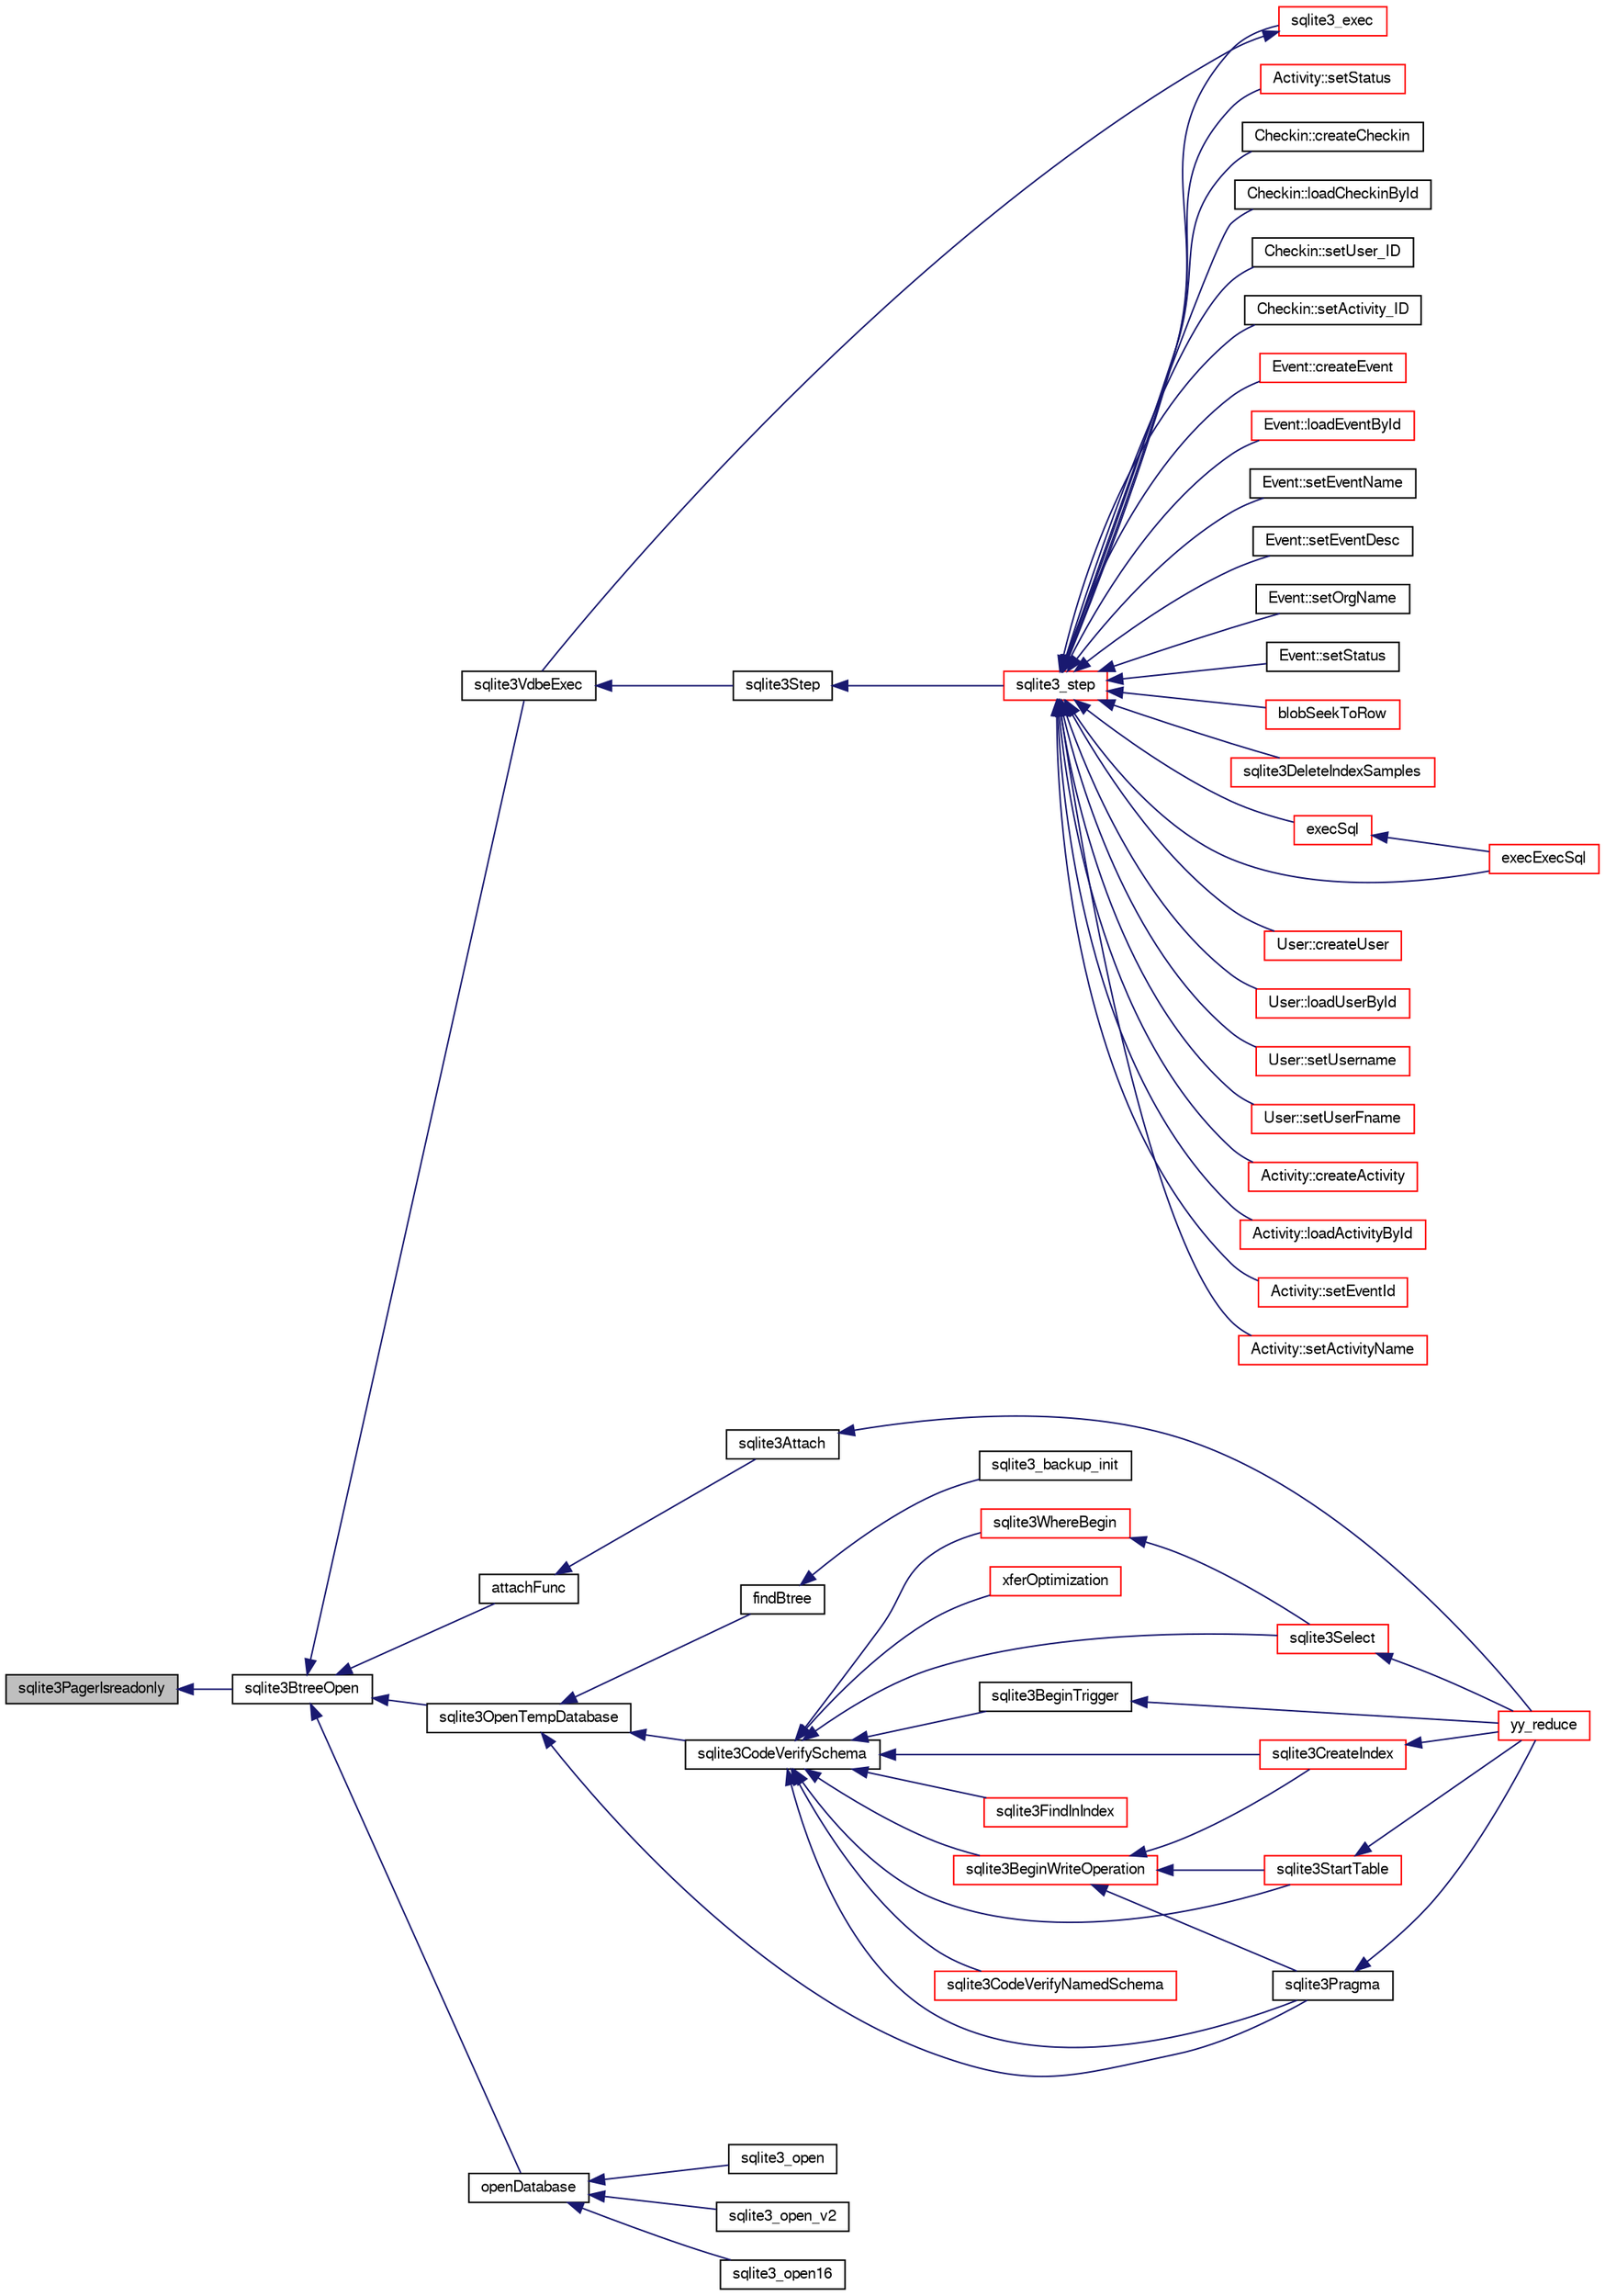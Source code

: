digraph "sqlite3PagerIsreadonly"
{
  edge [fontname="FreeSans",fontsize="10",labelfontname="FreeSans",labelfontsize="10"];
  node [fontname="FreeSans",fontsize="10",shape=record];
  rankdir="LR";
  Node630142 [label="sqlite3PagerIsreadonly",height=0.2,width=0.4,color="black", fillcolor="grey75", style="filled", fontcolor="black"];
  Node630142 -> Node630143 [dir="back",color="midnightblue",fontsize="10",style="solid",fontname="FreeSans"];
  Node630143 [label="sqlite3BtreeOpen",height=0.2,width=0.4,color="black", fillcolor="white", style="filled",URL="$sqlite3_8c.html#a13dcb44dc34af6ce9d38de9c5aa975f9"];
  Node630143 -> Node630144 [dir="back",color="midnightblue",fontsize="10",style="solid",fontname="FreeSans"];
  Node630144 [label="sqlite3VdbeExec",height=0.2,width=0.4,color="black", fillcolor="white", style="filled",URL="$sqlite3_8c.html#a8ce40a614bdc56719c4d642b1e4dfb21"];
  Node630144 -> Node630145 [dir="back",color="midnightblue",fontsize="10",style="solid",fontname="FreeSans"];
  Node630145 [label="sqlite3Step",height=0.2,width=0.4,color="black", fillcolor="white", style="filled",URL="$sqlite3_8c.html#a3f2872e873e2758a4beedad1d5113554"];
  Node630145 -> Node630146 [dir="back",color="midnightblue",fontsize="10",style="solid",fontname="FreeSans"];
  Node630146 [label="sqlite3_step",height=0.2,width=0.4,color="red", fillcolor="white", style="filled",URL="$sqlite3_8h.html#ac1e491ce36b7471eb28387f7d3c74334"];
  Node630146 -> Node630147 [dir="back",color="midnightblue",fontsize="10",style="solid",fontname="FreeSans"];
  Node630147 [label="Activity::createActivity",height=0.2,width=0.4,color="red", fillcolor="white", style="filled",URL="$classActivity.html#a813cc5e52c14ab49b39014c134e3425b"];
  Node630146 -> Node630150 [dir="back",color="midnightblue",fontsize="10",style="solid",fontname="FreeSans"];
  Node630150 [label="Activity::loadActivityById",height=0.2,width=0.4,color="red", fillcolor="white", style="filled",URL="$classActivity.html#abe4ffb4f08a47212ebf9013259d9e7fd"];
  Node630146 -> Node630152 [dir="back",color="midnightblue",fontsize="10",style="solid",fontname="FreeSans"];
  Node630152 [label="Activity::setEventId",height=0.2,width=0.4,color="red", fillcolor="white", style="filled",URL="$classActivity.html#adb1d0fd0d08f473e068f0a4086bfa9ca"];
  Node630146 -> Node630153 [dir="back",color="midnightblue",fontsize="10",style="solid",fontname="FreeSans"];
  Node630153 [label="Activity::setActivityName",height=0.2,width=0.4,color="red", fillcolor="white", style="filled",URL="$classActivity.html#a62dc3737b33915a36086f9dd26d16a81"];
  Node630146 -> Node630154 [dir="back",color="midnightblue",fontsize="10",style="solid",fontname="FreeSans"];
  Node630154 [label="Activity::setStatus",height=0.2,width=0.4,color="red", fillcolor="white", style="filled",URL="$classActivity.html#af618135a7738f4d2a7ee147a8ef912ea"];
  Node630146 -> Node630155 [dir="back",color="midnightblue",fontsize="10",style="solid",fontname="FreeSans"];
  Node630155 [label="Checkin::createCheckin",height=0.2,width=0.4,color="black", fillcolor="white", style="filled",URL="$classCheckin.html#a4e40acdf7fff0e607f6de4f24f3a163c"];
  Node630146 -> Node630156 [dir="back",color="midnightblue",fontsize="10",style="solid",fontname="FreeSans"];
  Node630156 [label="Checkin::loadCheckinById",height=0.2,width=0.4,color="black", fillcolor="white", style="filled",URL="$classCheckin.html#a3461f70ea6c68475225f2a07f78a21e0"];
  Node630146 -> Node630157 [dir="back",color="midnightblue",fontsize="10",style="solid",fontname="FreeSans"];
  Node630157 [label="Checkin::setUser_ID",height=0.2,width=0.4,color="black", fillcolor="white", style="filled",URL="$classCheckin.html#a76ab640f4f912876dbebf183db5359c6"];
  Node630146 -> Node630158 [dir="back",color="midnightblue",fontsize="10",style="solid",fontname="FreeSans"];
  Node630158 [label="Checkin::setActivity_ID",height=0.2,width=0.4,color="black", fillcolor="white", style="filled",URL="$classCheckin.html#ab2ff3ec2604ec73a42af25874a00b232"];
  Node630146 -> Node630159 [dir="back",color="midnightblue",fontsize="10",style="solid",fontname="FreeSans"];
  Node630159 [label="Event::createEvent",height=0.2,width=0.4,color="red", fillcolor="white", style="filled",URL="$classEvent.html#a77adb9f4a46ffb32c2d931f0691f5903"];
  Node630146 -> Node630160 [dir="back",color="midnightblue",fontsize="10",style="solid",fontname="FreeSans"];
  Node630160 [label="Event::loadEventById",height=0.2,width=0.4,color="red", fillcolor="white", style="filled",URL="$classEvent.html#afa66cea33f722dbeecb69cc98fdea055"];
  Node630146 -> Node630161 [dir="back",color="midnightblue",fontsize="10",style="solid",fontname="FreeSans"];
  Node630161 [label="Event::setEventName",height=0.2,width=0.4,color="black", fillcolor="white", style="filled",URL="$classEvent.html#a10596b6ca077df05184e30d62b08729d"];
  Node630146 -> Node630162 [dir="back",color="midnightblue",fontsize="10",style="solid",fontname="FreeSans"];
  Node630162 [label="Event::setEventDesc",height=0.2,width=0.4,color="black", fillcolor="white", style="filled",URL="$classEvent.html#ae36b8377dcae792f1c5c4726024c981b"];
  Node630146 -> Node630163 [dir="back",color="midnightblue",fontsize="10",style="solid",fontname="FreeSans"];
  Node630163 [label="Event::setOrgName",height=0.2,width=0.4,color="black", fillcolor="white", style="filled",URL="$classEvent.html#a19aac0f776bd764563a54977656cf680"];
  Node630146 -> Node630164 [dir="back",color="midnightblue",fontsize="10",style="solid",fontname="FreeSans"];
  Node630164 [label="Event::setStatus",height=0.2,width=0.4,color="black", fillcolor="white", style="filled",URL="$classEvent.html#ab0a6b9285af0f4172eb841e2b80f8972"];
  Node630146 -> Node630165 [dir="back",color="midnightblue",fontsize="10",style="solid",fontname="FreeSans"];
  Node630165 [label="blobSeekToRow",height=0.2,width=0.4,color="red", fillcolor="white", style="filled",URL="$sqlite3_8c.html#afff57e13332b98c8a44a7cebe38962ab"];
  Node630146 -> Node630168 [dir="back",color="midnightblue",fontsize="10",style="solid",fontname="FreeSans"];
  Node630168 [label="sqlite3DeleteIndexSamples",height=0.2,width=0.4,color="red", fillcolor="white", style="filled",URL="$sqlite3_8c.html#aaeda0302fbf61397ec009f65bed047ef"];
  Node630146 -> Node630337 [dir="back",color="midnightblue",fontsize="10",style="solid",fontname="FreeSans"];
  Node630337 [label="sqlite3_exec",height=0.2,width=0.4,color="red", fillcolor="white", style="filled",URL="$sqlite3_8h.html#a97487ec8150e0bcc8fa392ab8f0e24db"];
  Node630337 -> Node630144 [dir="back",color="midnightblue",fontsize="10",style="solid",fontname="FreeSans"];
  Node630146 -> Node630328 [dir="back",color="midnightblue",fontsize="10",style="solid",fontname="FreeSans"];
  Node630328 [label="execSql",height=0.2,width=0.4,color="red", fillcolor="white", style="filled",URL="$sqlite3_8c.html#a7d16651b98a110662f4c265eff0246cb"];
  Node630328 -> Node630329 [dir="back",color="midnightblue",fontsize="10",style="solid",fontname="FreeSans"];
  Node630329 [label="execExecSql",height=0.2,width=0.4,color="red", fillcolor="white", style="filled",URL="$sqlite3_8c.html#ac1be09a6c047f21133d16378d301e0d4"];
  Node630146 -> Node630329 [dir="back",color="midnightblue",fontsize="10",style="solid",fontname="FreeSans"];
  Node630146 -> Node630331 [dir="back",color="midnightblue",fontsize="10",style="solid",fontname="FreeSans"];
  Node630331 [label="User::createUser",height=0.2,width=0.4,color="red", fillcolor="white", style="filled",URL="$classUser.html#a22ed673939e8cc0a136130b809bba513"];
  Node630146 -> Node630332 [dir="back",color="midnightblue",fontsize="10",style="solid",fontname="FreeSans"];
  Node630332 [label="User::loadUserById",height=0.2,width=0.4,color="red", fillcolor="white", style="filled",URL="$classUser.html#a863377665b7fb83c5547dcf9727f5092"];
  Node630146 -> Node630333 [dir="back",color="midnightblue",fontsize="10",style="solid",fontname="FreeSans"];
  Node630333 [label="User::setUsername",height=0.2,width=0.4,color="red", fillcolor="white", style="filled",URL="$classUser.html#aa0497022a136cb78de785b0a39ae60b1"];
  Node630146 -> Node630334 [dir="back",color="midnightblue",fontsize="10",style="solid",fontname="FreeSans"];
  Node630334 [label="User::setUserFname",height=0.2,width=0.4,color="red", fillcolor="white", style="filled",URL="$classUser.html#a72657eb55cd0ca437b4841a43f19912f"];
  Node630143 -> Node630172 [dir="back",color="midnightblue",fontsize="10",style="solid",fontname="FreeSans"];
  Node630172 [label="attachFunc",height=0.2,width=0.4,color="black", fillcolor="white", style="filled",URL="$sqlite3_8c.html#a69cb751a7da501b9a0aa37e0d7c3eaf7"];
  Node630172 -> Node630173 [dir="back",color="midnightblue",fontsize="10",style="solid",fontname="FreeSans"];
  Node630173 [label="sqlite3Attach",height=0.2,width=0.4,color="black", fillcolor="white", style="filled",URL="$sqlite3_8c.html#ae0907fe0b43cc1b4c7e6a16213e8546f"];
  Node630173 -> Node630174 [dir="back",color="midnightblue",fontsize="10",style="solid",fontname="FreeSans"];
  Node630174 [label="yy_reduce",height=0.2,width=0.4,color="red", fillcolor="white", style="filled",URL="$sqlite3_8c.html#a7c419a9b25711c666a9a2449ef377f14"];
  Node630143 -> Node630405 [dir="back",color="midnightblue",fontsize="10",style="solid",fontname="FreeSans"];
  Node630405 [label="sqlite3OpenTempDatabase",height=0.2,width=0.4,color="black", fillcolor="white", style="filled",URL="$sqlite3_8c.html#aaf3088380b731428b72d3b5777f93755"];
  Node630405 -> Node630349 [dir="back",color="midnightblue",fontsize="10",style="solid",fontname="FreeSans"];
  Node630349 [label="findBtree",height=0.2,width=0.4,color="black", fillcolor="white", style="filled",URL="$sqlite3_8c.html#ab4ee5743b77efd7f8832bf0b9315f973"];
  Node630349 -> Node630350 [dir="back",color="midnightblue",fontsize="10",style="solid",fontname="FreeSans"];
  Node630350 [label="sqlite3_backup_init",height=0.2,width=0.4,color="black", fillcolor="white", style="filled",URL="$sqlite3_8h.html#a9c9aa9e8edeb9910d93148a6621c1097"];
  Node630405 -> Node630406 [dir="back",color="midnightblue",fontsize="10",style="solid",fontname="FreeSans"];
  Node630406 [label="sqlite3CodeVerifySchema",height=0.2,width=0.4,color="black", fillcolor="white", style="filled",URL="$sqlite3_8c.html#ad9d8708d96f8416ec59ebf41c57000f9"];
  Node630406 -> Node630225 [dir="back",color="midnightblue",fontsize="10",style="solid",fontname="FreeSans"];
  Node630225 [label="sqlite3FindInIndex",height=0.2,width=0.4,color="red", fillcolor="white", style="filled",URL="$sqlite3_8c.html#af7d8c56ab0231f44bb5f87b3fafeffb2"];
  Node630406 -> Node630266 [dir="back",color="midnightblue",fontsize="10",style="solid",fontname="FreeSans"];
  Node630266 [label="sqlite3StartTable",height=0.2,width=0.4,color="red", fillcolor="white", style="filled",URL="$sqlite3_8c.html#af49b4395f39d9078a0dda2484c183012"];
  Node630266 -> Node630174 [dir="back",color="midnightblue",fontsize="10",style="solid",fontname="FreeSans"];
  Node630406 -> Node630183 [dir="back",color="midnightblue",fontsize="10",style="solid",fontname="FreeSans"];
  Node630183 [label="sqlite3CreateIndex",height=0.2,width=0.4,color="red", fillcolor="white", style="filled",URL="$sqlite3_8c.html#a8dbe5e590ab6c58a8c45f34f7c81e825"];
  Node630183 -> Node630174 [dir="back",color="midnightblue",fontsize="10",style="solid",fontname="FreeSans"];
  Node630406 -> Node630407 [dir="back",color="midnightblue",fontsize="10",style="solid",fontname="FreeSans"];
  Node630407 [label="sqlite3CodeVerifyNamedSchema",height=0.2,width=0.4,color="red", fillcolor="white", style="filled",URL="$sqlite3_8c.html#a30331e33b8e462cbe3aa83c8bddb8c0e"];
  Node630406 -> Node630408 [dir="back",color="midnightblue",fontsize="10",style="solid",fontname="FreeSans"];
  Node630408 [label="sqlite3BeginWriteOperation",height=0.2,width=0.4,color="red", fillcolor="white", style="filled",URL="$sqlite3_8c.html#a21b1b811bbe305f922244f8913c87f10"];
  Node630408 -> Node630266 [dir="back",color="midnightblue",fontsize="10",style="solid",fontname="FreeSans"];
  Node630408 -> Node630183 [dir="back",color="midnightblue",fontsize="10",style="solid",fontname="FreeSans"];
  Node630408 -> Node630222 [dir="back",color="midnightblue",fontsize="10",style="solid",fontname="FreeSans"];
  Node630222 [label="sqlite3Pragma",height=0.2,width=0.4,color="black", fillcolor="white", style="filled",URL="$sqlite3_8c.html#a111391370f58f8e6a6eca51fd34d62ed"];
  Node630222 -> Node630174 [dir="back",color="midnightblue",fontsize="10",style="solid",fontname="FreeSans"];
  Node630406 -> Node630203 [dir="back",color="midnightblue",fontsize="10",style="solid",fontname="FreeSans"];
  Node630203 [label="xferOptimization",height=0.2,width=0.4,color="red", fillcolor="white", style="filled",URL="$sqlite3_8c.html#ae85c90f7d064fe83f4ed930e708855d2"];
  Node630406 -> Node630222 [dir="back",color="midnightblue",fontsize="10",style="solid",fontname="FreeSans"];
  Node630406 -> Node630223 [dir="back",color="midnightblue",fontsize="10",style="solid",fontname="FreeSans"];
  Node630223 [label="sqlite3Select",height=0.2,width=0.4,color="red", fillcolor="white", style="filled",URL="$sqlite3_8c.html#a2465ee8c956209ba4b272477b7c21a45"];
  Node630223 -> Node630174 [dir="back",color="midnightblue",fontsize="10",style="solid",fontname="FreeSans"];
  Node630406 -> Node630202 [dir="back",color="midnightblue",fontsize="10",style="solid",fontname="FreeSans"];
  Node630202 [label="sqlite3BeginTrigger",height=0.2,width=0.4,color="black", fillcolor="white", style="filled",URL="$sqlite3_8c.html#ac20a731dbd52edec68a09962c7f39a4c"];
  Node630202 -> Node630174 [dir="back",color="midnightblue",fontsize="10",style="solid",fontname="FreeSans"];
  Node630406 -> Node630239 [dir="back",color="midnightblue",fontsize="10",style="solid",fontname="FreeSans"];
  Node630239 [label="sqlite3WhereBegin",height=0.2,width=0.4,color="red", fillcolor="white", style="filled",URL="$sqlite3_8c.html#acad049f5c9a96a8118cffd5e5ce89f7c"];
  Node630239 -> Node630223 [dir="back",color="midnightblue",fontsize="10",style="solid",fontname="FreeSans"];
  Node630405 -> Node630222 [dir="back",color="midnightblue",fontsize="10",style="solid",fontname="FreeSans"];
  Node630143 -> Node630379 [dir="back",color="midnightblue",fontsize="10",style="solid",fontname="FreeSans"];
  Node630379 [label="openDatabase",height=0.2,width=0.4,color="black", fillcolor="white", style="filled",URL="$sqlite3_8c.html#a6a9c3bc3a64234e863413f41db473758"];
  Node630379 -> Node630380 [dir="back",color="midnightblue",fontsize="10",style="solid",fontname="FreeSans"];
  Node630380 [label="sqlite3_open",height=0.2,width=0.4,color="black", fillcolor="white", style="filled",URL="$sqlite3_8h.html#a97ba966ed1acc38409786258268f5f71"];
  Node630379 -> Node630381 [dir="back",color="midnightblue",fontsize="10",style="solid",fontname="FreeSans"];
  Node630381 [label="sqlite3_open_v2",height=0.2,width=0.4,color="black", fillcolor="white", style="filled",URL="$sqlite3_8h.html#a140fe275b6975dc867cea50a65a217c4"];
  Node630379 -> Node630382 [dir="back",color="midnightblue",fontsize="10",style="solid",fontname="FreeSans"];
  Node630382 [label="sqlite3_open16",height=0.2,width=0.4,color="black", fillcolor="white", style="filled",URL="$sqlite3_8h.html#adbc401bb96713f32e553db32f6f3ca33"];
}
